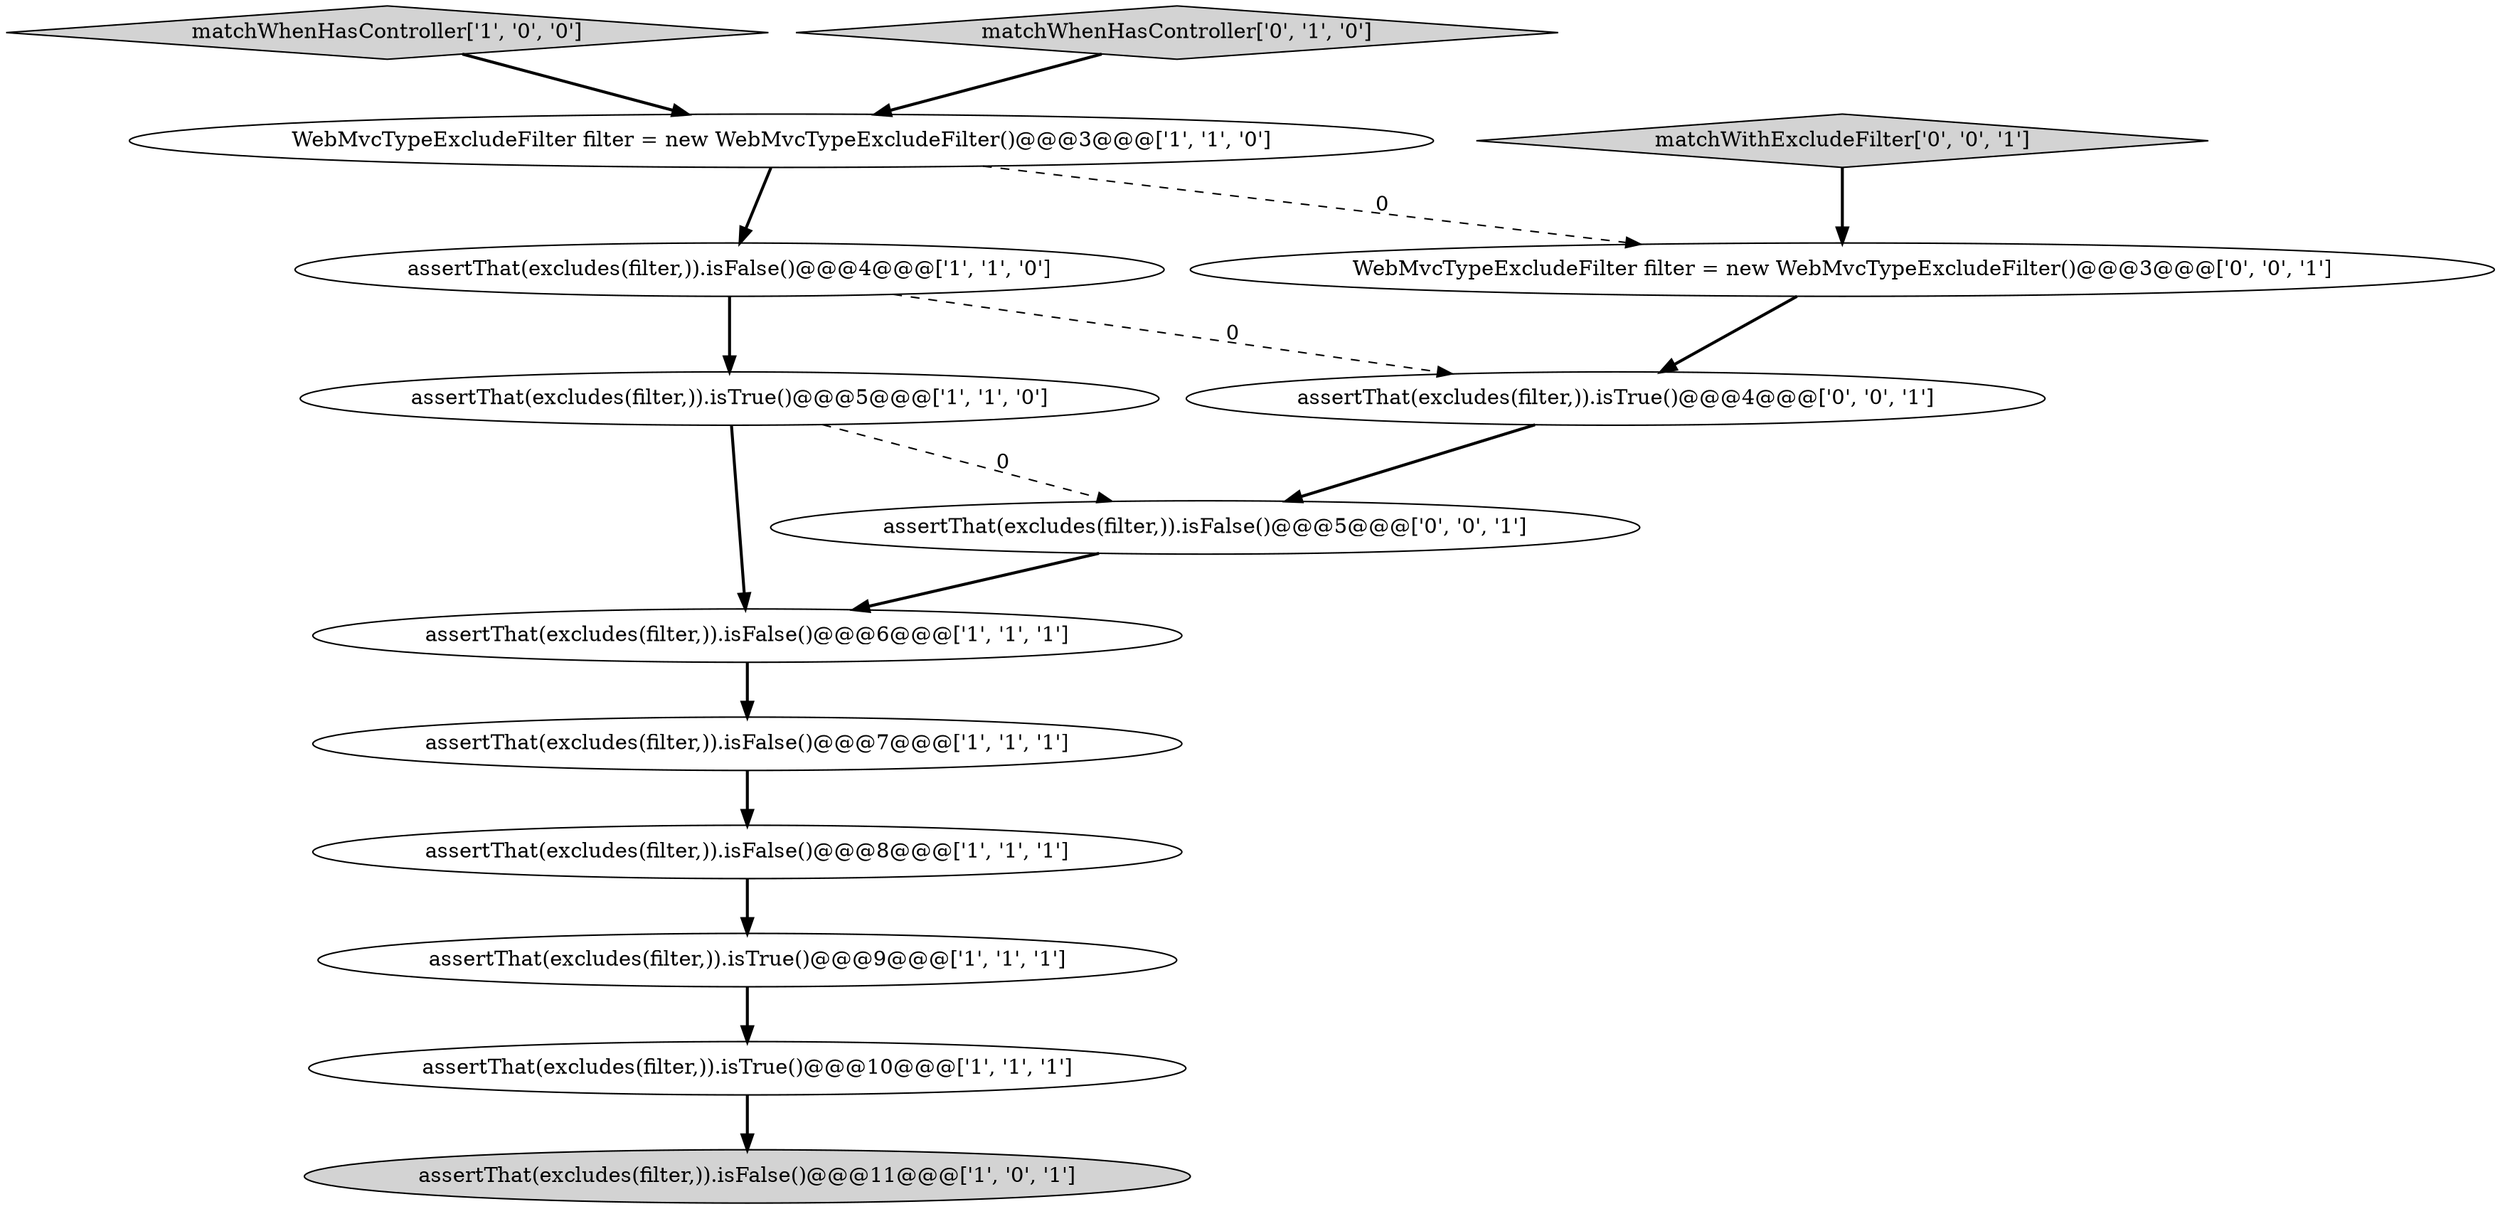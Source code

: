 digraph {
0 [style = filled, label = "assertThat(excludes(filter,)).isFalse()@@@4@@@['1', '1', '0']", fillcolor = white, shape = ellipse image = "AAA0AAABBB1BBB"];
1 [style = filled, label = "assertThat(excludes(filter,)).isFalse()@@@6@@@['1', '1', '1']", fillcolor = white, shape = ellipse image = "AAA0AAABBB1BBB"];
9 [style = filled, label = "assertThat(excludes(filter,)).isFalse()@@@7@@@['1', '1', '1']", fillcolor = white, shape = ellipse image = "AAA0AAABBB1BBB"];
13 [style = filled, label = "assertThat(excludes(filter,)).isTrue()@@@4@@@['0', '0', '1']", fillcolor = white, shape = ellipse image = "AAA0AAABBB3BBB"];
8 [style = filled, label = "assertThat(excludes(filter,)).isFalse()@@@11@@@['1', '0', '1']", fillcolor = lightgray, shape = ellipse image = "AAA0AAABBB1BBB"];
14 [style = filled, label = "assertThat(excludes(filter,)).isFalse()@@@5@@@['0', '0', '1']", fillcolor = white, shape = ellipse image = "AAA0AAABBB3BBB"];
7 [style = filled, label = "matchWhenHasController['1', '0', '0']", fillcolor = lightgray, shape = diamond image = "AAA0AAABBB1BBB"];
11 [style = filled, label = "WebMvcTypeExcludeFilter filter = new WebMvcTypeExcludeFilter()@@@3@@@['0', '0', '1']", fillcolor = white, shape = ellipse image = "AAA0AAABBB3BBB"];
3 [style = filled, label = "WebMvcTypeExcludeFilter filter = new WebMvcTypeExcludeFilter()@@@3@@@['1', '1', '0']", fillcolor = white, shape = ellipse image = "AAA0AAABBB1BBB"];
6 [style = filled, label = "assertThat(excludes(filter,)).isTrue()@@@10@@@['1', '1', '1']", fillcolor = white, shape = ellipse image = "AAA0AAABBB1BBB"];
4 [style = filled, label = "assertThat(excludes(filter,)).isTrue()@@@5@@@['1', '1', '0']", fillcolor = white, shape = ellipse image = "AAA0AAABBB1BBB"];
5 [style = filled, label = "assertThat(excludes(filter,)).isFalse()@@@8@@@['1', '1', '1']", fillcolor = white, shape = ellipse image = "AAA0AAABBB1BBB"];
12 [style = filled, label = "matchWithExcludeFilter['0', '0', '1']", fillcolor = lightgray, shape = diamond image = "AAA0AAABBB3BBB"];
2 [style = filled, label = "assertThat(excludes(filter,)).isTrue()@@@9@@@['1', '1', '1']", fillcolor = white, shape = ellipse image = "AAA0AAABBB1BBB"];
10 [style = filled, label = "matchWhenHasController['0', '1', '0']", fillcolor = lightgray, shape = diamond image = "AAA0AAABBB2BBB"];
9->5 [style = bold, label=""];
3->0 [style = bold, label=""];
0->13 [style = dashed, label="0"];
10->3 [style = bold, label=""];
5->2 [style = bold, label=""];
4->1 [style = bold, label=""];
4->14 [style = dashed, label="0"];
3->11 [style = dashed, label="0"];
11->13 [style = bold, label=""];
0->4 [style = bold, label=""];
13->14 [style = bold, label=""];
2->6 [style = bold, label=""];
7->3 [style = bold, label=""];
1->9 [style = bold, label=""];
6->8 [style = bold, label=""];
14->1 [style = bold, label=""];
12->11 [style = bold, label=""];
}

